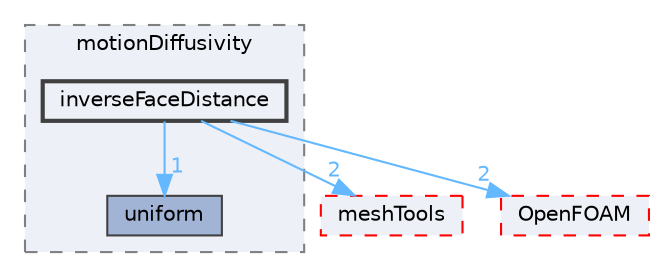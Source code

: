 digraph "src/fvMotionSolver/motionDiffusivity/inverseFaceDistance"
{
 // LATEX_PDF_SIZE
  bgcolor="transparent";
  edge [fontname=Helvetica,fontsize=10,labelfontname=Helvetica,labelfontsize=10];
  node [fontname=Helvetica,fontsize=10,shape=box,height=0.2,width=0.4];
  compound=true
  subgraph clusterdir_8ab94aa558c9b87721da8bbf3fb9229e {
    graph [ bgcolor="#edf0f7", pencolor="grey50", label="motionDiffusivity", fontname=Helvetica,fontsize=10 style="filled,dashed", URL="dir_8ab94aa558c9b87721da8bbf3fb9229e.html",tooltip=""]
  dir_9ab4f326e917527a728683b764a3ad42 [label="uniform", fillcolor="#a2b4d6", color="grey25", style="filled", URL="dir_9ab4f326e917527a728683b764a3ad42.html",tooltip=""];
  dir_75f05f69f5d9c7ece14ff8d4743d562a [label="inverseFaceDistance", fillcolor="#edf0f7", color="grey25", style="filled,bold", URL="dir_75f05f69f5d9c7ece14ff8d4743d562a.html",tooltip=""];
  }
  dir_ae30ad0bef50cf391b24c614251bb9fd [label="meshTools", fillcolor="#edf0f7", color="red", style="filled,dashed", URL="dir_ae30ad0bef50cf391b24c614251bb9fd.html",tooltip=""];
  dir_c5473ff19b20e6ec4dfe5c310b3778a8 [label="OpenFOAM", fillcolor="#edf0f7", color="red", style="filled,dashed", URL="dir_c5473ff19b20e6ec4dfe5c310b3778a8.html",tooltip=""];
  dir_75f05f69f5d9c7ece14ff8d4743d562a->dir_9ab4f326e917527a728683b764a3ad42 [headlabel="1", labeldistance=1.5 headhref="dir_001955_004199.html" href="dir_001955_004199.html" color="steelblue1" fontcolor="steelblue1"];
  dir_75f05f69f5d9c7ece14ff8d4743d562a->dir_ae30ad0bef50cf391b24c614251bb9fd [headlabel="2", labeldistance=1.5 headhref="dir_001955_002382.html" href="dir_001955_002382.html" color="steelblue1" fontcolor="steelblue1"];
  dir_75f05f69f5d9c7ece14ff8d4743d562a->dir_c5473ff19b20e6ec4dfe5c310b3778a8 [headlabel="2", labeldistance=1.5 headhref="dir_001955_002695.html" href="dir_001955_002695.html" color="steelblue1" fontcolor="steelblue1"];
}
